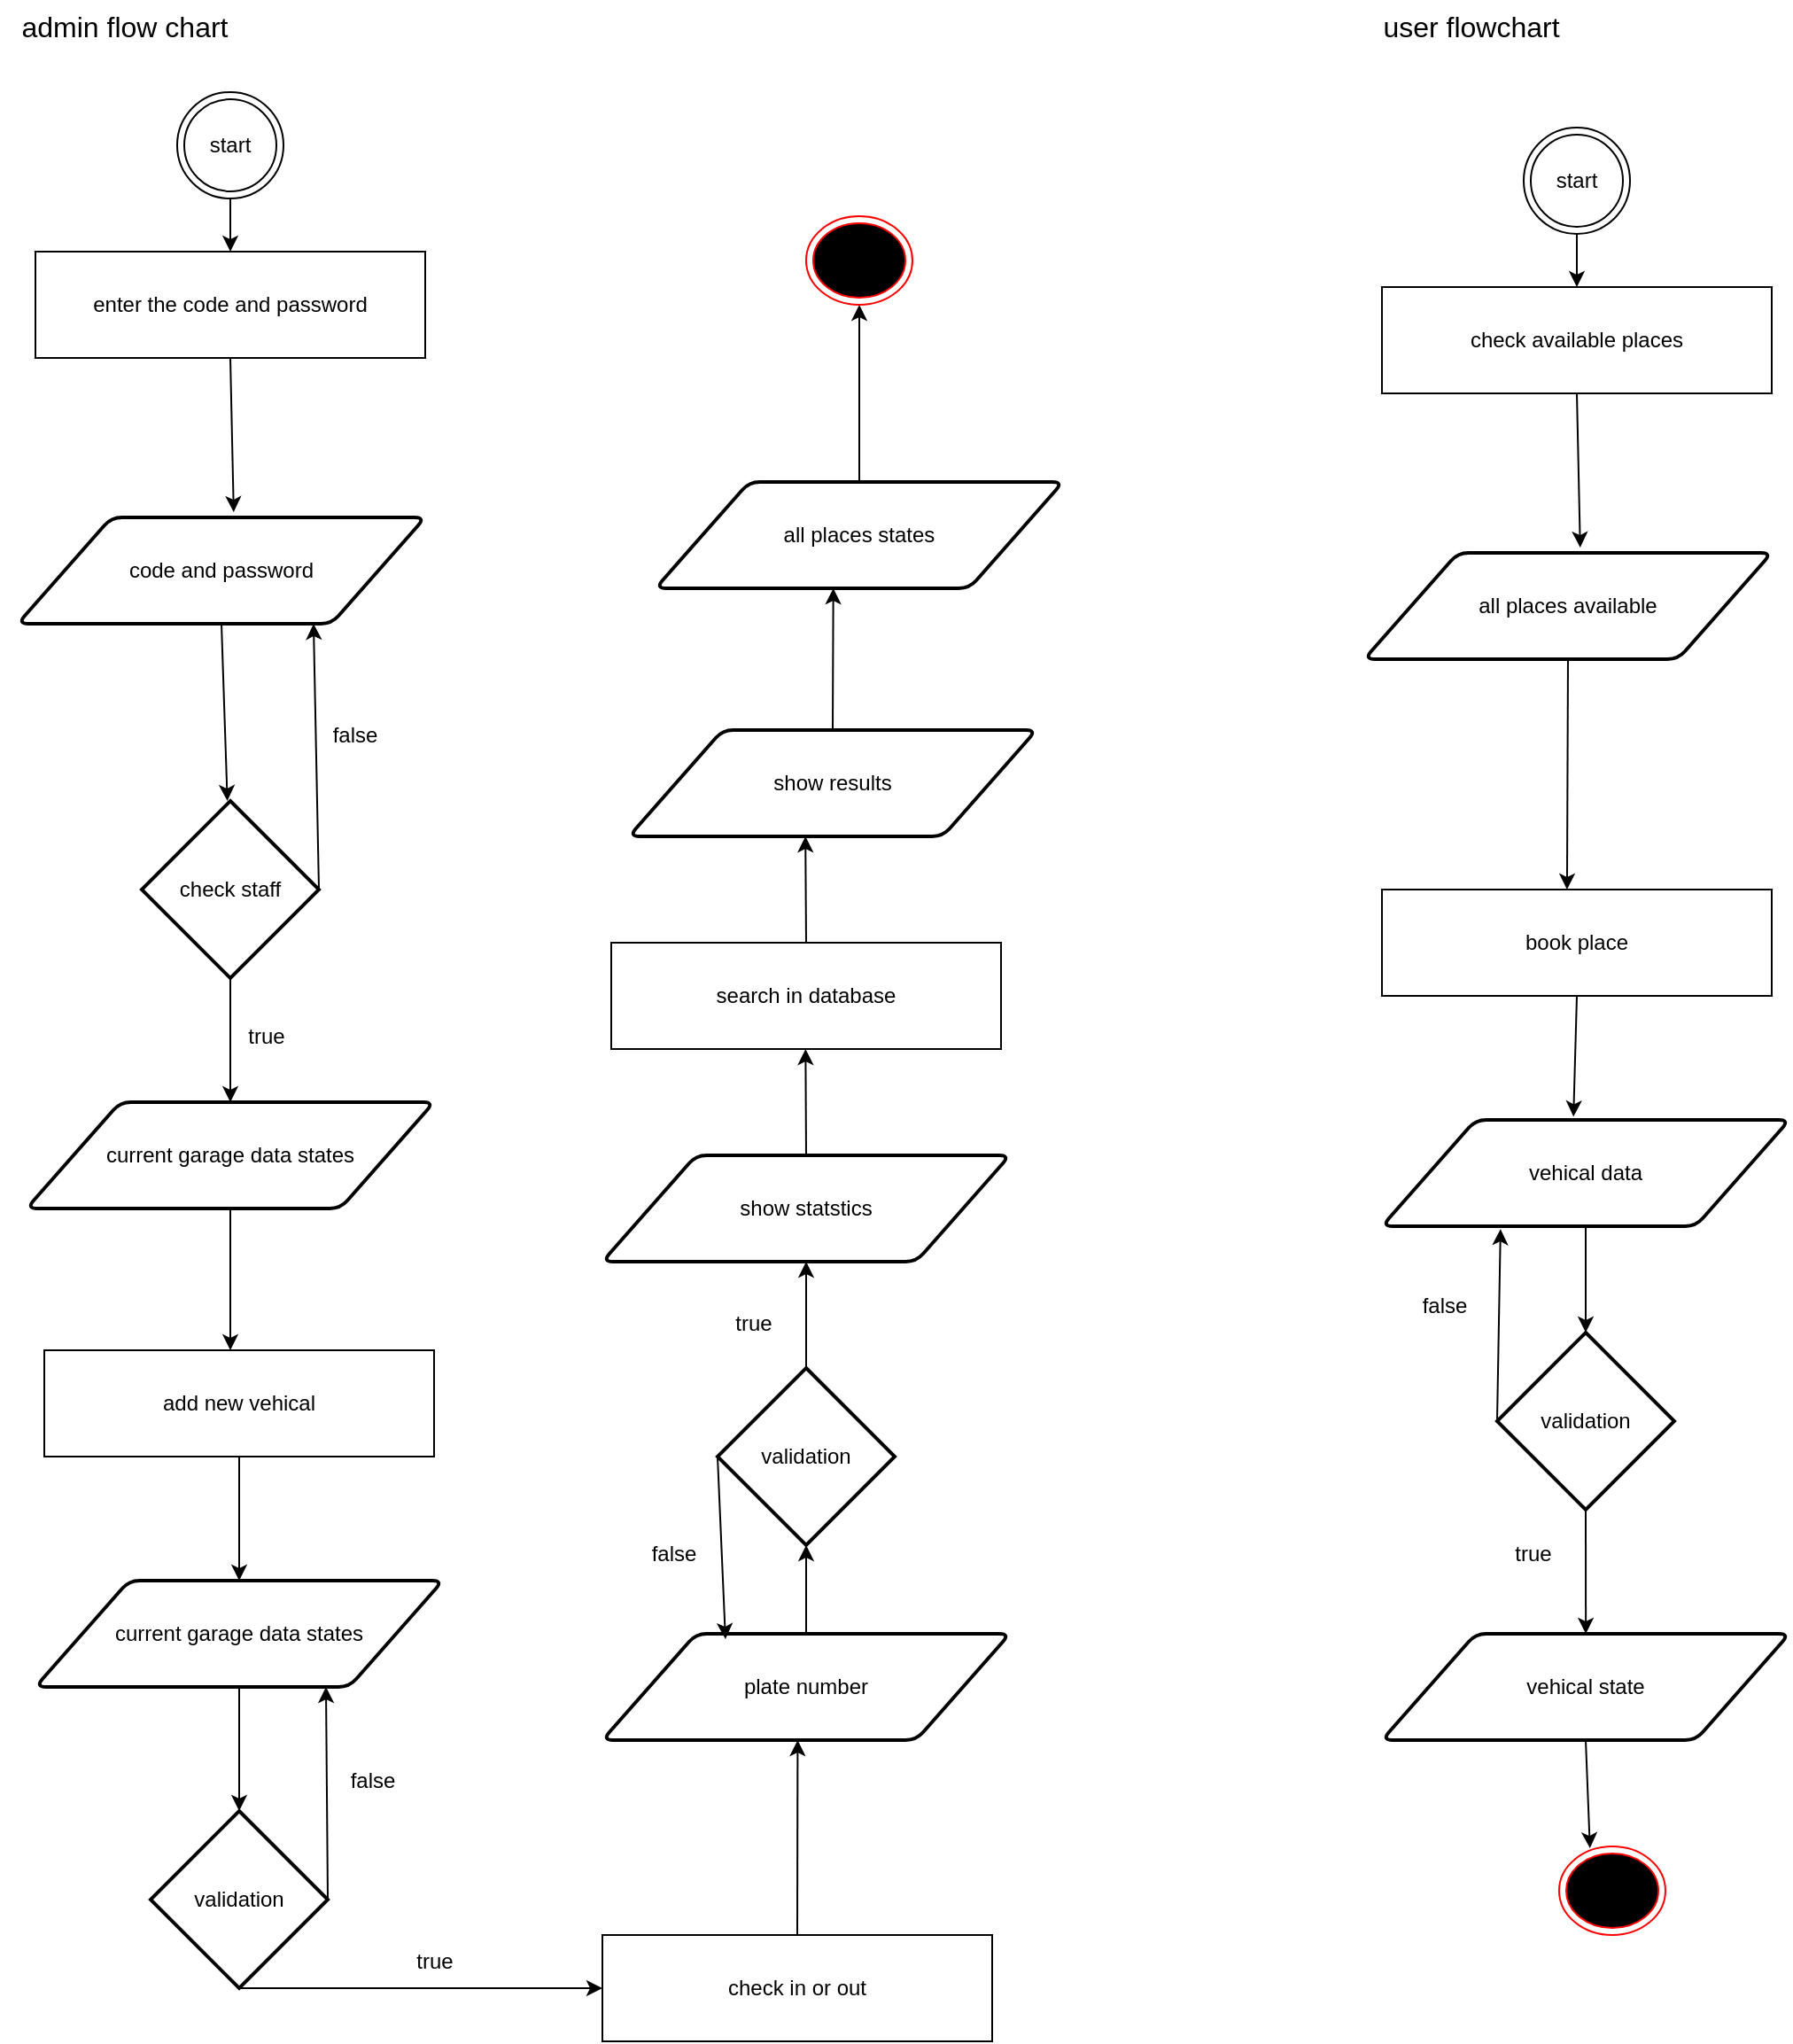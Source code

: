 <mxfile>
    <diagram id="grjS8j0iD6fSGA6zeeIp" name="Page-1">
        <mxGraphModel dx="1943" dy="2398" grid="1" gridSize="10" guides="1" tooltips="1" connect="1" arrows="1" fold="1" page="1" pageScale="1" pageWidth="850" pageHeight="1100" math="0" shadow="0">
            <root>
                <mxCell id="0"/>
                <mxCell id="1" parent="0"/>
                <mxCell id="13" style="edgeStyle=none;html=1;exitX=0.5;exitY=1;exitDx=0;exitDy=0;" edge="1" parent="1" source="12">
                    <mxGeometry relative="1" as="geometry">
                        <mxPoint x="150" y="-950" as="targetPoint"/>
                    </mxGeometry>
                </mxCell>
                <mxCell id="12" value="start" style="ellipse;shape=doubleEllipse;html=1;dashed=0;whiteSpace=wrap;aspect=fixed;" vertex="1" parent="1">
                    <mxGeometry x="120" y="-1040" width="60" height="60" as="geometry"/>
                </mxCell>
                <mxCell id="15" style="edgeStyle=none;html=1;exitX=0.5;exitY=1;exitDx=0;exitDy=0;" edge="1" parent="1" source="14" target="16">
                    <mxGeometry relative="1" as="geometry">
                        <mxPoint x="145" y="-660" as="targetPoint"/>
                    </mxGeometry>
                </mxCell>
                <mxCell id="14" value="code and password" style="shape=parallelogram;html=1;strokeWidth=2;perimeter=parallelogramPerimeter;whiteSpace=wrap;rounded=1;arcSize=12;size=0.23;" vertex="1" parent="1">
                    <mxGeometry x="30" y="-800" width="230" height="60" as="geometry"/>
                </mxCell>
                <mxCell id="19" style="edgeStyle=none;html=1;exitX=0.5;exitY=1;exitDx=0;exitDy=0;exitPerimeter=0;" edge="1" parent="1" source="16">
                    <mxGeometry relative="1" as="geometry">
                        <mxPoint x="150" y="-470" as="targetPoint"/>
                    </mxGeometry>
                </mxCell>
                <mxCell id="16" value="check staff" style="strokeWidth=2;html=1;shape=mxgraph.flowchart.decision;whiteSpace=wrap;" vertex="1" parent="1">
                    <mxGeometry x="100" y="-640" width="100" height="100" as="geometry"/>
                </mxCell>
                <mxCell id="17" style="edgeStyle=none;html=1;exitX=1;exitY=0.5;exitDx=0;exitDy=0;exitPerimeter=0;entryX=0.726;entryY=1;entryDx=0;entryDy=0;entryPerimeter=0;" edge="1" parent="1" source="16" target="14">
                    <mxGeometry relative="1" as="geometry"/>
                </mxCell>
                <mxCell id="18" value="false" style="text;html=1;align=center;verticalAlign=middle;resizable=0;points=[];autosize=1;strokeColor=none;fillColor=none;" vertex="1" parent="1">
                    <mxGeometry x="195" y="-692" width="50" height="30" as="geometry"/>
                </mxCell>
                <mxCell id="20" value="true" style="text;html=1;align=center;verticalAlign=middle;resizable=0;points=[];autosize=1;strokeColor=none;fillColor=none;" vertex="1" parent="1">
                    <mxGeometry x="150" y="-522" width="40" height="30" as="geometry"/>
                </mxCell>
                <mxCell id="21" value="enter the code and password" style="whiteSpace=wrap;html=1;" vertex="1" parent="1">
                    <mxGeometry x="40" y="-950" width="220" height="60" as="geometry"/>
                </mxCell>
                <mxCell id="22" style="edgeStyle=none;html=1;exitX=0.5;exitY=1;exitDx=0;exitDy=0;entryX=0.53;entryY=-0.05;entryDx=0;entryDy=0;entryPerimeter=0;" edge="1" parent="1" source="21" target="14">
                    <mxGeometry relative="1" as="geometry"/>
                </mxCell>
                <mxCell id="24" style="edgeStyle=none;html=1;exitX=0.5;exitY=1;exitDx=0;exitDy=0;" edge="1" parent="1" source="23">
                    <mxGeometry relative="1" as="geometry">
                        <mxPoint x="150" y="-330" as="targetPoint"/>
                    </mxGeometry>
                </mxCell>
                <mxCell id="23" value="current garage data states" style="shape=parallelogram;html=1;strokeWidth=2;perimeter=parallelogramPerimeter;whiteSpace=wrap;rounded=1;arcSize=12;size=0.23;" vertex="1" parent="1">
                    <mxGeometry x="35" y="-470" width="230" height="60" as="geometry"/>
                </mxCell>
                <mxCell id="27" style="edgeStyle=none;html=1;exitX=0.5;exitY=1;exitDx=0;exitDy=0;entryX=0.5;entryY=0;entryDx=0;entryDy=0;" edge="1" parent="1" source="25" target="26">
                    <mxGeometry relative="1" as="geometry"/>
                </mxCell>
                <mxCell id="25" value="add new vehical" style="whiteSpace=wrap;html=1;" vertex="1" parent="1">
                    <mxGeometry x="45" y="-330" width="220" height="60" as="geometry"/>
                </mxCell>
                <mxCell id="29" style="edgeStyle=none;html=1;exitX=0.5;exitY=1;exitDx=0;exitDy=0;" edge="1" parent="1" source="26" target="28">
                    <mxGeometry relative="1" as="geometry"/>
                </mxCell>
                <mxCell id="26" value="current garage data states" style="shape=parallelogram;html=1;strokeWidth=2;perimeter=parallelogramPerimeter;whiteSpace=wrap;rounded=1;arcSize=12;size=0.23;" vertex="1" parent="1">
                    <mxGeometry x="40" y="-200" width="230" height="60" as="geometry"/>
                </mxCell>
                <mxCell id="33" style="edgeStyle=none;html=1;exitX=0.5;exitY=1;exitDx=0;exitDy=0;exitPerimeter=0;" edge="1" parent="1" source="28">
                    <mxGeometry relative="1" as="geometry">
                        <mxPoint x="360" y="30" as="targetPoint"/>
                    </mxGeometry>
                </mxCell>
                <mxCell id="28" value="validation" style="strokeWidth=2;html=1;shape=mxgraph.flowchart.decision;whiteSpace=wrap;" vertex="1" parent="1">
                    <mxGeometry x="105" y="-70" width="100" height="100" as="geometry"/>
                </mxCell>
                <mxCell id="30" style="edgeStyle=none;html=1;exitX=1;exitY=0.5;exitDx=0;exitDy=0;exitPerimeter=0;entryX=0.713;entryY=1;entryDx=0;entryDy=0;entryPerimeter=0;" edge="1" parent="1" source="28" target="26">
                    <mxGeometry relative="1" as="geometry"/>
                </mxCell>
                <mxCell id="31" value="false" style="text;html=1;align=center;verticalAlign=middle;resizable=0;points=[];autosize=1;strokeColor=none;fillColor=none;" vertex="1" parent="1">
                    <mxGeometry x="205" y="-102" width="50" height="30" as="geometry"/>
                </mxCell>
                <mxCell id="32" value="true" style="text;html=1;align=center;verticalAlign=middle;resizable=0;points=[];autosize=1;strokeColor=none;fillColor=none;" vertex="1" parent="1">
                    <mxGeometry x="245" width="40" height="30" as="geometry"/>
                </mxCell>
                <mxCell id="35" style="edgeStyle=none;html=1;exitX=0.5;exitY=0;exitDx=0;exitDy=0;" edge="1" parent="1" source="34">
                    <mxGeometry relative="1" as="geometry">
                        <mxPoint x="470.2" y="-110" as="targetPoint"/>
                    </mxGeometry>
                </mxCell>
                <mxCell id="34" value="check in or out" style="whiteSpace=wrap;html=1;" vertex="1" parent="1">
                    <mxGeometry x="360" width="220" height="60" as="geometry"/>
                </mxCell>
                <mxCell id="36" value="plate number" style="shape=parallelogram;html=1;strokeWidth=2;perimeter=parallelogramPerimeter;whiteSpace=wrap;rounded=1;arcSize=12;size=0.23;" vertex="1" parent="1">
                    <mxGeometry x="360" y="-170" width="230" height="60" as="geometry"/>
                </mxCell>
                <mxCell id="44" style="edgeStyle=none;html=1;exitX=0.5;exitY=0;exitDx=0;exitDy=0;exitPerimeter=0;" edge="1" parent="1" source="37" target="43">
                    <mxGeometry relative="1" as="geometry"/>
                </mxCell>
                <mxCell id="37" value="validation" style="strokeWidth=2;html=1;shape=mxgraph.flowchart.decision;whiteSpace=wrap;" vertex="1" parent="1">
                    <mxGeometry x="425" y="-320" width="100" height="100" as="geometry"/>
                </mxCell>
                <mxCell id="38" style="edgeStyle=none;html=1;exitX=0.5;exitY=0;exitDx=0;exitDy=0;entryX=0.5;entryY=1;entryDx=0;entryDy=0;entryPerimeter=0;" edge="1" parent="1" source="36" target="37">
                    <mxGeometry relative="1" as="geometry"/>
                </mxCell>
                <mxCell id="39" style="edgeStyle=none;html=1;exitX=0;exitY=0.5;exitDx=0;exitDy=0;exitPerimeter=0;entryX=0.302;entryY=0.05;entryDx=0;entryDy=0;entryPerimeter=0;" edge="1" parent="1" source="37" target="36">
                    <mxGeometry relative="1" as="geometry"/>
                </mxCell>
                <mxCell id="41" value="false" style="text;html=1;align=center;verticalAlign=middle;resizable=0;points=[];autosize=1;strokeColor=none;fillColor=none;" vertex="1" parent="1">
                    <mxGeometry x="375" y="-230" width="50" height="30" as="geometry"/>
                </mxCell>
                <mxCell id="46" style="edgeStyle=none;html=1;exitX=0.5;exitY=0;exitDx=0;exitDy=0;" edge="1" parent="1" source="43">
                    <mxGeometry relative="1" as="geometry">
                        <mxPoint x="474.667" y="-500" as="targetPoint"/>
                    </mxGeometry>
                </mxCell>
                <mxCell id="43" value="show statstics" style="shape=parallelogram;html=1;strokeWidth=2;perimeter=parallelogramPerimeter;whiteSpace=wrap;rounded=1;arcSize=12;size=0.23;" vertex="1" parent="1">
                    <mxGeometry x="360" y="-440" width="230" height="60" as="geometry"/>
                </mxCell>
                <mxCell id="45" value="true" style="text;html=1;align=center;verticalAlign=middle;resizable=0;points=[];autosize=1;strokeColor=none;fillColor=none;" vertex="1" parent="1">
                    <mxGeometry x="425" y="-360" width="40" height="30" as="geometry"/>
                </mxCell>
                <mxCell id="47" value="search in database" style="whiteSpace=wrap;html=1;" vertex="1" parent="1">
                    <mxGeometry x="365" y="-560" width="220" height="60" as="geometry"/>
                </mxCell>
                <mxCell id="50" style="edgeStyle=none;html=1;exitX=0.5;exitY=0;exitDx=0;exitDy=0;" edge="1" parent="1" source="48">
                    <mxGeometry relative="1" as="geometry">
                        <mxPoint x="490.333" y="-760" as="targetPoint"/>
                    </mxGeometry>
                </mxCell>
                <mxCell id="48" value="show results" style="shape=parallelogram;html=1;strokeWidth=2;perimeter=parallelogramPerimeter;whiteSpace=wrap;rounded=1;arcSize=12;size=0.23;" vertex="1" parent="1">
                    <mxGeometry x="375" y="-680" width="230" height="60" as="geometry"/>
                </mxCell>
                <mxCell id="49" style="edgeStyle=none;html=1;exitX=0.5;exitY=0;exitDx=0;exitDy=0;entryX=0.433;entryY=1;entryDx=0;entryDy=0;entryPerimeter=0;" edge="1" parent="1" source="47" target="48">
                    <mxGeometry relative="1" as="geometry"/>
                </mxCell>
                <mxCell id="53" style="edgeStyle=none;html=1;exitX=0.5;exitY=0;exitDx=0;exitDy=0;entryX=0.5;entryY=1;entryDx=0;entryDy=0;" edge="1" parent="1" source="51" target="52">
                    <mxGeometry relative="1" as="geometry"/>
                </mxCell>
                <mxCell id="51" value="all places states" style="shape=parallelogram;html=1;strokeWidth=2;perimeter=parallelogramPerimeter;whiteSpace=wrap;rounded=1;arcSize=12;size=0.23;" vertex="1" parent="1">
                    <mxGeometry x="390" y="-820" width="230" height="60" as="geometry"/>
                </mxCell>
                <mxCell id="52" value="" style="ellipse;html=1;shape=endState;fillColor=#000000;strokeColor=#ff0000;" vertex="1" parent="1">
                    <mxGeometry x="475" y="-970" width="60" height="50" as="geometry"/>
                </mxCell>
                <mxCell id="54" value="&lt;font style=&quot;font-size: 16px;&quot;&gt;admin flow chart&lt;/font&gt;" style="text;html=1;align=center;verticalAlign=middle;resizable=0;points=[];autosize=1;strokeColor=none;fillColor=none;" vertex="1" parent="1">
                    <mxGeometry x="20" y="-1092" width="140" height="30" as="geometry"/>
                </mxCell>
                <mxCell id="55" value="&lt;font style=&quot;font-size: 16px;&quot;&gt;user flowchart&lt;/font&gt;" style="text;html=1;align=center;verticalAlign=middle;resizable=0;points=[];autosize=1;strokeColor=none;fillColor=none;" vertex="1" parent="1">
                    <mxGeometry x="790" y="-1092" width="120" height="30" as="geometry"/>
                </mxCell>
                <mxCell id="56" style="edgeStyle=none;html=1;exitX=0.5;exitY=1;exitDx=0;exitDy=0;" edge="1" parent="1" source="57">
                    <mxGeometry relative="1" as="geometry">
                        <mxPoint x="910" y="-930" as="targetPoint"/>
                    </mxGeometry>
                </mxCell>
                <mxCell id="57" value="start" style="ellipse;shape=doubleEllipse;html=1;dashed=0;whiteSpace=wrap;aspect=fixed;" vertex="1" parent="1">
                    <mxGeometry x="880" y="-1020" width="60" height="60" as="geometry"/>
                </mxCell>
                <mxCell id="96" style="edgeStyle=none;html=1;exitX=0.5;exitY=1;exitDx=0;exitDy=0;" edge="1" parent="1" source="59">
                    <mxGeometry relative="1" as="geometry">
                        <mxPoint x="904.471" y="-590" as="targetPoint"/>
                    </mxGeometry>
                </mxCell>
                <mxCell id="59" value="all places available" style="shape=parallelogram;html=1;strokeWidth=2;perimeter=parallelogramPerimeter;whiteSpace=wrap;rounded=1;arcSize=12;size=0.23;" vertex="1" parent="1">
                    <mxGeometry x="790" y="-780" width="230" height="60" as="geometry"/>
                </mxCell>
                <mxCell id="65" value="check available places" style="whiteSpace=wrap;html=1;" vertex="1" parent="1">
                    <mxGeometry x="800" y="-930" width="220" height="60" as="geometry"/>
                </mxCell>
                <mxCell id="66" style="edgeStyle=none;html=1;exitX=0.5;exitY=1;exitDx=0;exitDy=0;entryX=0.53;entryY=-0.05;entryDx=0;entryDy=0;entryPerimeter=0;" edge="1" parent="1" source="65" target="59">
                    <mxGeometry relative="1" as="geometry"/>
                </mxCell>
                <mxCell id="97" value="book place" style="whiteSpace=wrap;html=1;" vertex="1" parent="1">
                    <mxGeometry x="800" y="-590" width="220" height="60" as="geometry"/>
                </mxCell>
                <mxCell id="98" value="vehical data" style="shape=parallelogram;html=1;strokeWidth=2;perimeter=parallelogramPerimeter;whiteSpace=wrap;rounded=1;arcSize=12;size=0.23;" vertex="1" parent="1">
                    <mxGeometry x="800" y="-460" width="230" height="60" as="geometry"/>
                </mxCell>
                <mxCell id="99" style="edgeStyle=none;html=1;exitX=0.5;exitY=1;exitDx=0;exitDy=0;entryX=0.47;entryY=-0.031;entryDx=0;entryDy=0;entryPerimeter=0;" edge="1" parent="1" source="97" target="98">
                    <mxGeometry relative="1" as="geometry"/>
                </mxCell>
                <mxCell id="104" style="edgeStyle=none;html=1;exitX=0.5;exitY=1;exitDx=0;exitDy=0;exitPerimeter=0;" edge="1" parent="1" source="100">
                    <mxGeometry relative="1" as="geometry">
                        <mxPoint x="915.059" y="-170" as="targetPoint"/>
                    </mxGeometry>
                </mxCell>
                <mxCell id="100" value="validation" style="strokeWidth=2;html=1;shape=mxgraph.flowchart.decision;whiteSpace=wrap;" vertex="1" parent="1">
                    <mxGeometry x="865" y="-340" width="100" height="100" as="geometry"/>
                </mxCell>
                <mxCell id="101" style="edgeStyle=none;html=1;exitX=0.5;exitY=1;exitDx=0;exitDy=0;entryX=0.5;entryY=0;entryDx=0;entryDy=0;entryPerimeter=0;" edge="1" parent="1" source="98" target="100">
                    <mxGeometry relative="1" as="geometry"/>
                </mxCell>
                <mxCell id="102" style="edgeStyle=none;html=1;exitX=0;exitY=0.5;exitDx=0;exitDy=0;exitPerimeter=0;entryX=0.291;entryY=1.027;entryDx=0;entryDy=0;entryPerimeter=0;" edge="1" parent="1" source="100" target="98">
                    <mxGeometry relative="1" as="geometry"/>
                </mxCell>
                <mxCell id="103" value="false" style="text;html=1;align=center;verticalAlign=middle;resizable=0;points=[];autosize=1;strokeColor=none;fillColor=none;" vertex="1" parent="1">
                    <mxGeometry x="810" y="-370" width="50" height="30" as="geometry"/>
                </mxCell>
                <mxCell id="105" value="true" style="text;html=1;align=center;verticalAlign=middle;resizable=0;points=[];autosize=1;strokeColor=none;fillColor=none;" vertex="1" parent="1">
                    <mxGeometry x="865" y="-230" width="40" height="30" as="geometry"/>
                </mxCell>
                <mxCell id="106" value="vehical state" style="shape=parallelogram;html=1;strokeWidth=2;perimeter=parallelogramPerimeter;whiteSpace=wrap;rounded=1;arcSize=12;size=0.23;" vertex="1" parent="1">
                    <mxGeometry x="800" y="-170" width="230" height="60" as="geometry"/>
                </mxCell>
                <mxCell id="107" value="" style="ellipse;html=1;shape=endState;fillColor=#000000;strokeColor=#ff0000;" vertex="1" parent="1">
                    <mxGeometry x="900" y="-50" width="60" height="50" as="geometry"/>
                </mxCell>
                <mxCell id="108" style="edgeStyle=none;html=1;exitX=0.5;exitY=1;exitDx=0;exitDy=0;entryX=0.29;entryY=0.021;entryDx=0;entryDy=0;entryPerimeter=0;" edge="1" parent="1" source="106" target="107">
                    <mxGeometry relative="1" as="geometry"/>
                </mxCell>
            </root>
        </mxGraphModel>
    </diagram>
</mxfile>
